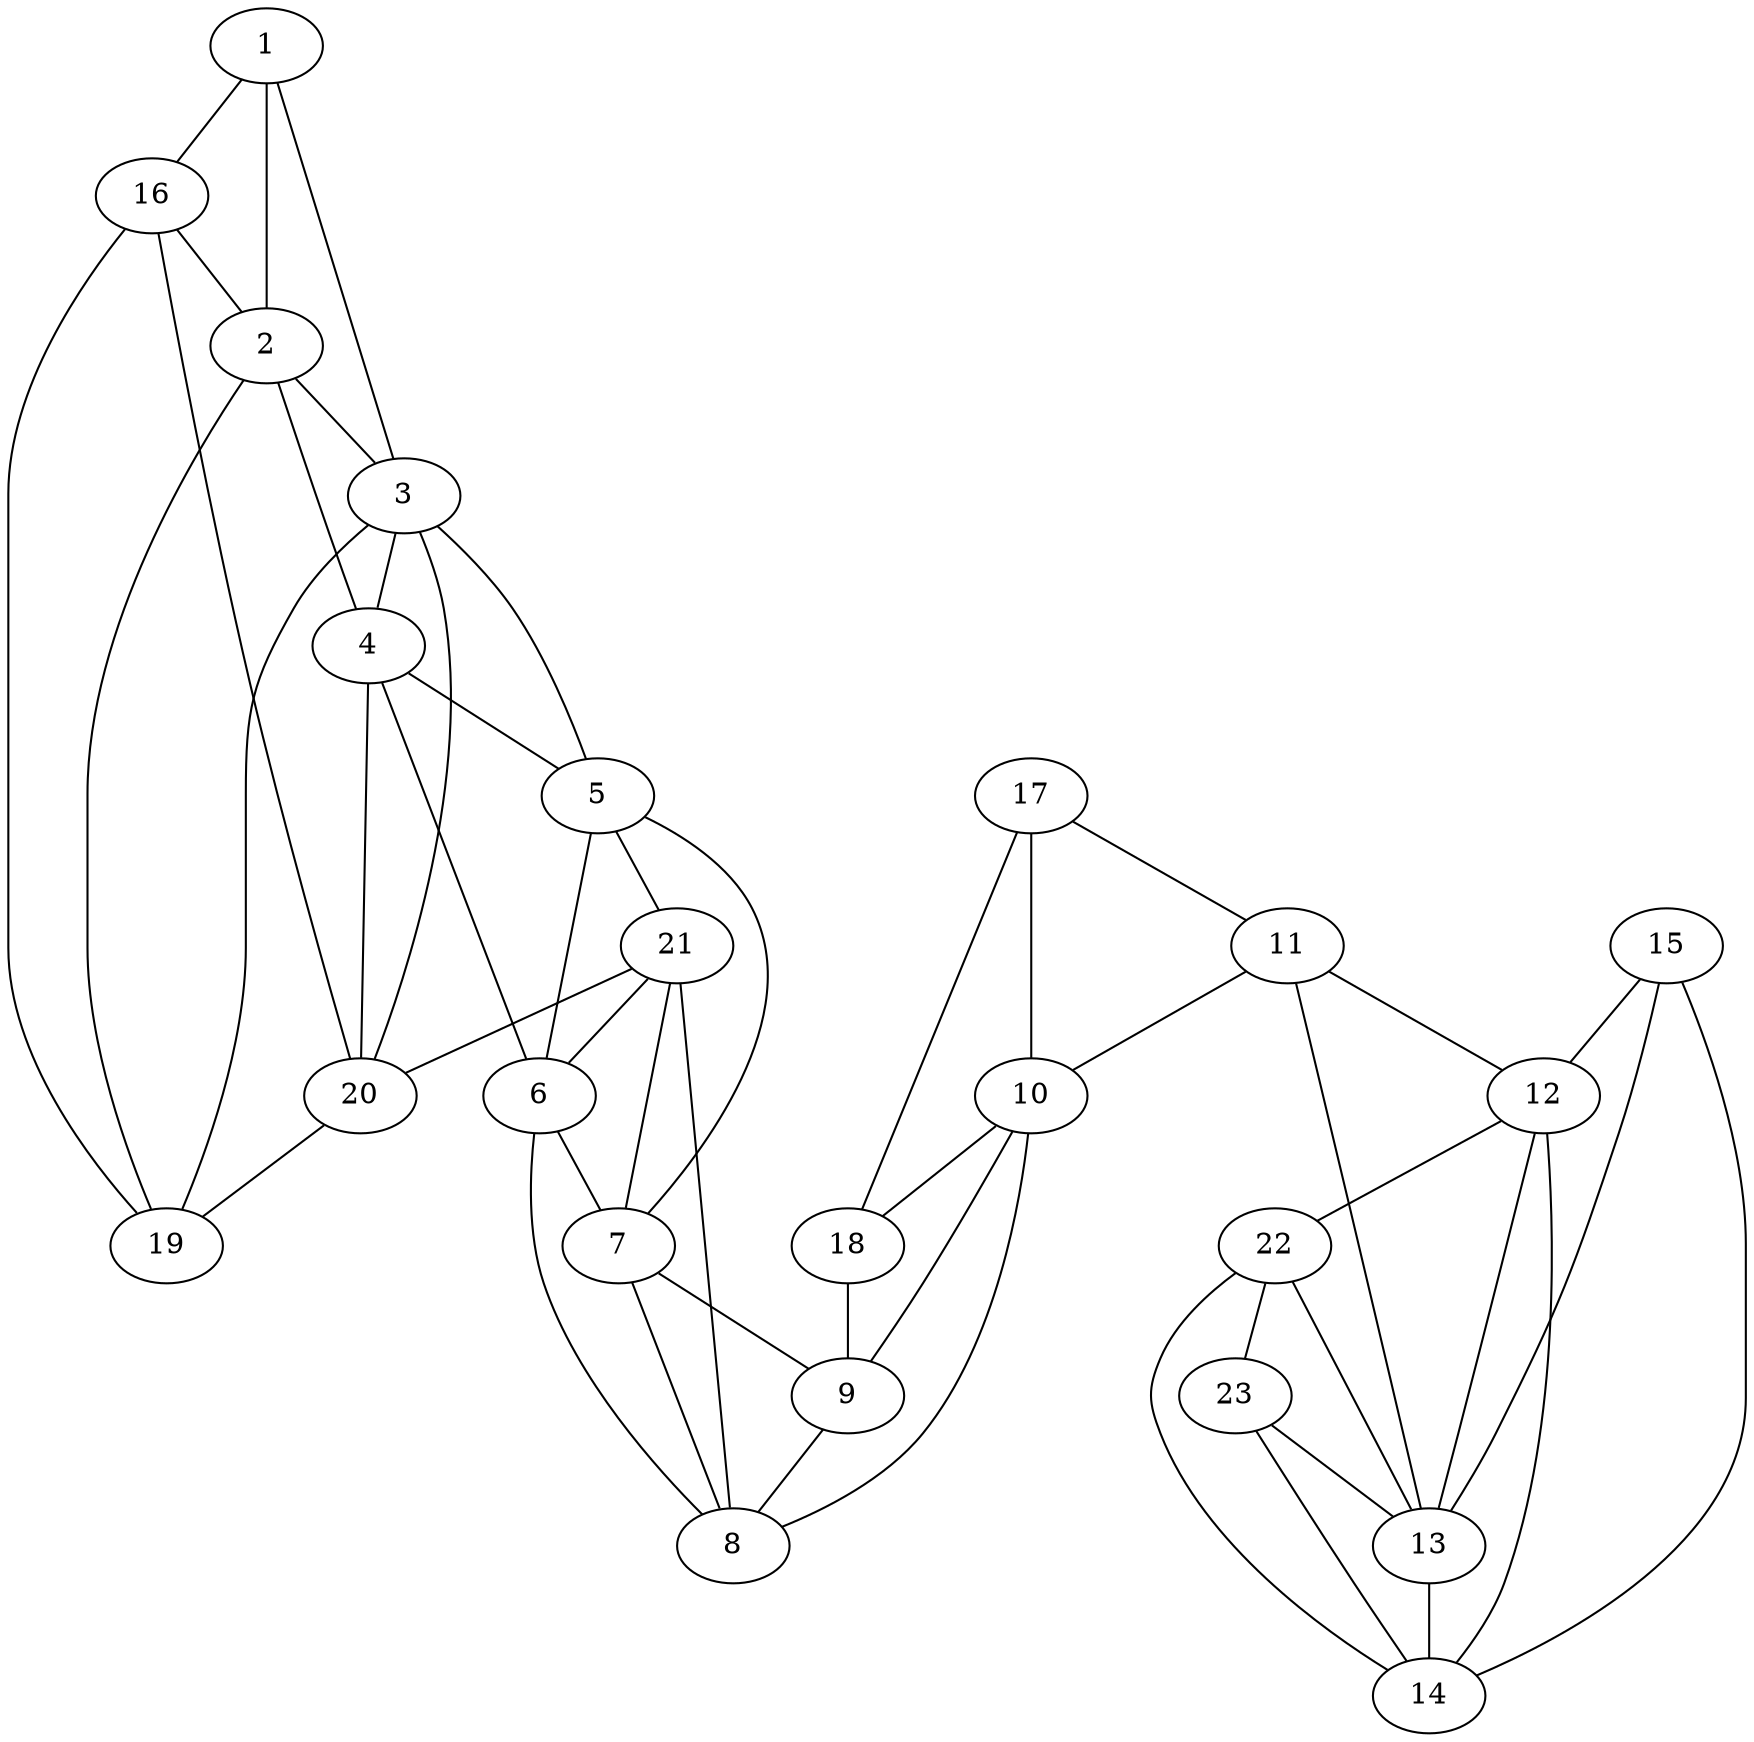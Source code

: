 graph pdb1j1u {
	1	 [aaLength=8,
		sequence=DEFEMIKR,
		type=0];
	2	 [aaLength=10,
		sequence=SEEELREVLK,
		type=0];
	1 -- 2	 [distance0="14.22515",
		frequency=1,
		type0=1];
	3	 [aaLength=17,
		sequence=HLGHYLQIKKMIDLQNA,
		type=0];
	1 -- 3	 [distance0="42.52826",
		frequency=1,
		type0=2];
	16	 [aaLength=3,
		sequence=EII,
		type=1];
	1 -- 16	 [distance0="56.53617",
		frequency=1,
		type0=3];
	2 -- 3	 [distance0="29.32188",
		frequency=1,
		type0=2];
	4	 [aaLength=8,
		sequence=ADLHAYLN,
		type=0];
	2 -- 4	 [distance0="57.41338",
		frequency=1,
		type0=3];
	19	 [aaLength=7,
		sequence=KSAYIGF,
		type=1];
	2 -- 19	 [distance0="3.0",
		frequency=1,
		type0=4];
	3 -- 4	 [distance0="28.1722",
		frequency=1,
		type0=1];
	5	 [aaLength=19,
		sequence=ELDEIRKIGDYNKKVFEAM,
		type=0];
	3 -- 5	 [distance0="40.14387",
		frequency=1,
		type0=3];
	20	 [aaLength=7,
		sequence=FDIIILL,
		type=1];
	3 -- 20	 [distance0="1.0",
		frequency=1,
		type0=4];
	4 -- 5	 [distance0="14.95561",
		distance1="3.0",
		frequency=2,
		type0=1,
		type1=4];
	6	 [aaLength=3,
		sequence=SEF,
		type=0];
	4 -- 6	 [distance0="40.97388",
		frequency=1,
		type0=3];
	5 -- 6	 [distance0="28.5444",
		frequency=1,
		type0=2];
	7	 [aaLength=15,
		sequence=DKDYTLNVYRLALKT,
		type=0];
	5 -- 7	 [distance0="35.29408",
		frequency=1,
		type0=3];
	21	 [aaLength=4,
		sequence=KYVY,
		type=1];
	5 -- 21	 [distance0="4.0",
		frequency=1,
		type0=4];
	8	 [aaLength=9,
		sequence=TLKRARRSM,
		type=0];
	6 -- 8	 [distance0="30.74878",
		frequency=1,
		type0=3];
	6 -- 7	 [distance0="12.75806",
		distance1="2.0",
		frequency=2,
		type0=1,
		type1=4];
	9	 [aaLength=18,
		sequence=VAEVIYPIMQVNDIHYLG,
		type=0];
	7 -- 9	 [distance0="35.03681",
		frequency=1,
		type0=3];
	8 -- 7	 [distance0="19.28943",
		frequency=1,
		type0=1];
	9 -- 8	 [distance0="22.68307",
		frequency=1,
		type0=1];
	10	 [aaLength=12,
		sequence=QRKIHMLARELL,
		type=0];
	10 -- 8	 [distance0="48.03204",
		frequency=1,
		type0=3];
	10 -- 9	 [distance0="30.16608",
		frequency=1,
		type0=1];
	18	 [aaLength=5,
		sequence=VAVGG,
		type=1];
	10 -- 18	 [distance0="46.28142",
		frequency=1,
		type0=2];
	11	 [aaLength=12,
		sequence=SPEEIRAKIKKA,
		type=0];
	11 -- 10	 [distance0="48.6101",
		frequency=1,
		type0=3];
	12	 [aaLength=10,
		sequence=NPIMEIAKYF,
		type=0];
	11 -- 12	 [distance0="24.84248",
		distance1="9.0",
		frequency=2,
		type0=1,
		type1=4];
	13	 [aaLength=5,
		sequence=PEKFG,
		type=0];
	11 -- 13	 [distance0="42.94827",
		frequency=1,
		type0=2];
	12 -- 13	 [distance0="20.86586",
		frequency=1,
		type0=1];
	14	 [aaLength=11,
		sequence=SYEELESLFKN,
		type=0];
	12 -- 14	 [distance0="31.04166",
		frequency=1,
		type0=3];
	22	 [aaLength=3,
		sequence=LTI,
		type=1];
	12 -- 22	 [distance0="4.0",
		frequency=1,
		type0=4];
	13 -- 14	 [distance0="14.80988",
		frequency=1,
		type0=1];
	15	 [aaLength=23,
		sequence=HPMDLKNAVAEELIKILEPIRKR,
		type=0];
	15 -- 12	 [distance0="44.865",
		frequency=1,
		type0=3];
	15 -- 13	 [distance0="29.92408",
		frequency=1,
		type0=2];
	15 -- 14	 [distance0="21.22764",
		frequency=1,
		type0=1];
	16 -- 2	 [distance0="0.0",
		frequency=1,
		type0=5];
	16 -- 19	 [distance0="16.0",
		frequency=1,
		type0=1];
	16 -- 20	 [distance0="47.0",
		frequency=1,
		type0=2];
	17	 [aaLength=5,
		sequence=VCIHN,
		type=1];
	17 -- 10	 [distance0="48.46617",
		frequency=1,
		type0=2];
	17 -- 18	 [distance0="23.0",
		frequency=1,
		type0=1];
	17 -- 11	 [distance0="50.9907",
		distance1="24.0",
		frequency=2,
		type0=3,
		type1=4];
	18 -- 9	 [distance0="55.4243",
		frequency=1,
		type0=3];
	19 -- 3	 [distance0="55.72369",
		distance1="6.0",
		frequency=2,
		type0=3,
		type1=4];
	20 -- 4	 [distance0="0.0",
		frequency=1,
		type0=5];
	20 -- 19	 [distance0="31.0",
		frequency=1,
		type0=1];
	21 -- 8	 [distance0="48.19177",
		frequency=1,
		type0=2];
	21 -- 6	 [distance0="1.0",
		frequency=1,
		type0=4];
	21 -- 7	 [distance0="54.1415",
		frequency=1,
		type0=3];
	21 -- 20	 [distance0="41.0",
		frequency=1,
		type0=1];
	22 -- 13	 [distance0="31.72444",
		distance1="2.0",
		frequency=2,
		type0=2,
		type1=4];
	22 -- 14	 [distance0="41.51862",
		frequency=1,
		type0=3];
	23	 [aaLength=3,
		sequence=LTV,
		type=1];
	22 -- 23	 [distance0="12.0",
		frequency=1,
		type0=1];
	23 -- 13	 [distance0="32.10047",
		frequency=1,
		type0=2];
	23 -- 14	 [distance0="38.52007",
		distance1="1.0",
		frequency=2,
		type0=3,
		type1=4];
}
